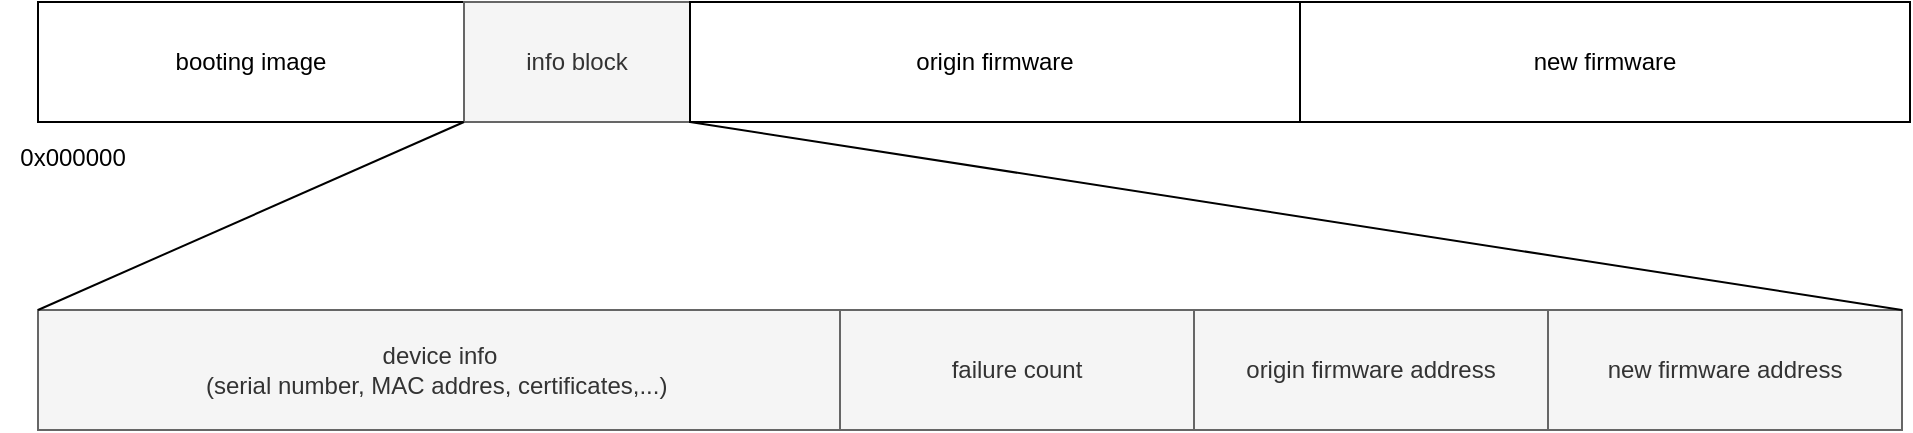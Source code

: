 <mxfile scale="3" border="0">
    <diagram id="LzTGRrPrDBO6Tm46XuKC" name="Page-1">
        <mxGraphModel dx="2372" dy="1586" grid="0" gridSize="10" guides="1" tooltips="1" connect="1" arrows="1" fold="1" page="0" pageScale="1" pageWidth="1600" pageHeight="1200" math="0" shadow="0">
            <root>
                <mxCell id="0"/>
                <mxCell id="1" parent="0"/>
                <mxCell id="256" value="" style="rounded=0;whiteSpace=wrap;html=1;" vertex="1" parent="1">
                    <mxGeometry x="-1179" y="-760" width="935" height="60" as="geometry"/>
                </mxCell>
                <mxCell id="257" value="booting image" style="rounded=0;whiteSpace=wrap;html=1;" vertex="1" parent="1">
                    <mxGeometry x="-1179" y="-760" width="213" height="60" as="geometry"/>
                </mxCell>
                <mxCell id="258" value="info block" style="rounded=0;whiteSpace=wrap;html=1;fillColor=#f5f5f5;fontColor=#333333;strokeColor=#666666;" vertex="1" parent="1">
                    <mxGeometry x="-966" y="-760" width="113" height="60" as="geometry"/>
                </mxCell>
                <mxCell id="259" value="&lt;span style=&quot;color: rgb(0, 0, 0);&quot;&gt;origin&amp;nbsp;&lt;/span&gt;firmware" style="rounded=0;whiteSpace=wrap;html=1;" vertex="1" parent="1">
                    <mxGeometry x="-853" y="-760" width="305" height="60" as="geometry"/>
                </mxCell>
                <mxCell id="260" value="&lt;span style=&quot;color: rgb(0, 0, 0);&quot;&gt;new&amp;nbsp;&lt;/span&gt;firmware" style="rounded=0;whiteSpace=wrap;html=1;" vertex="1" parent="1">
                    <mxGeometry x="-548" y="-760" width="305" height="60" as="geometry"/>
                </mxCell>
                <mxCell id="262" value="" style="rounded=0;whiteSpace=wrap;html=1;" vertex="1" parent="1">
                    <mxGeometry x="-1179" y="-606" width="932" height="60" as="geometry"/>
                </mxCell>
                <mxCell id="264" value="device info&lt;div&gt;(serial number, MAC addres, certificates,...)&amp;nbsp;&lt;/div&gt;" style="rounded=0;whiteSpace=wrap;html=1;fillColor=#f5f5f5;fontColor=#333333;strokeColor=#666666;" vertex="1" parent="1">
                    <mxGeometry x="-1179" y="-606" width="402" height="60" as="geometry"/>
                </mxCell>
                <mxCell id="265" value="failure count" style="rounded=0;whiteSpace=wrap;html=1;fillColor=#f5f5f5;fontColor=#333333;strokeColor=#666666;" vertex="1" parent="1">
                    <mxGeometry x="-778" y="-606" width="177" height="60" as="geometry"/>
                </mxCell>
                <mxCell id="266" value="origin firmware address" style="rounded=0;whiteSpace=wrap;html=1;fillColor=#f5f5f5;fontColor=#333333;strokeColor=#666666;" vertex="1" parent="1">
                    <mxGeometry x="-601" y="-606" width="177" height="60" as="geometry"/>
                </mxCell>
                <mxCell id="267" value="new firmware address" style="rounded=0;whiteSpace=wrap;html=1;fillColor=#f5f5f5;fontColor=#333333;strokeColor=#666666;" vertex="1" parent="1">
                    <mxGeometry x="-424" y="-606" width="177" height="60" as="geometry"/>
                </mxCell>
                <mxCell id="268" value="" style="endArrow=none;html=1;exitX=0;exitY=0;exitDx=0;exitDy=0;entryX=1;entryY=1;entryDx=0;entryDy=0;" edge="1" parent="1" source="264" target="257">
                    <mxGeometry width="50" height="50" relative="1" as="geometry">
                        <mxPoint x="-762" y="-566" as="sourcePoint"/>
                        <mxPoint x="-712" y="-616" as="targetPoint"/>
                    </mxGeometry>
                </mxCell>
                <mxCell id="269" value="" style="endArrow=none;html=1;exitX=1;exitY=0;exitDx=0;exitDy=0;entryX=1;entryY=1;entryDx=0;entryDy=0;" edge="1" parent="1" source="267" target="258">
                    <mxGeometry width="50" height="50" relative="1" as="geometry">
                        <mxPoint x="-1169" y="-628" as="sourcePoint"/>
                        <mxPoint x="-956" y="-690" as="targetPoint"/>
                    </mxGeometry>
                </mxCell>
                <mxCell id="270" value="0x00&lt;span style=&quot;color: rgb(0, 0, 0);&quot;&gt;0000&lt;/span&gt;" style="text;html=1;align=center;verticalAlign=middle;resizable=0;points=[];autosize=1;strokeColor=none;fillColor=none;" vertex="1" parent="1">
                    <mxGeometry x="-1198" y="-695" width="71" height="26" as="geometry"/>
                </mxCell>
            </root>
        </mxGraphModel>
    </diagram>
</mxfile>